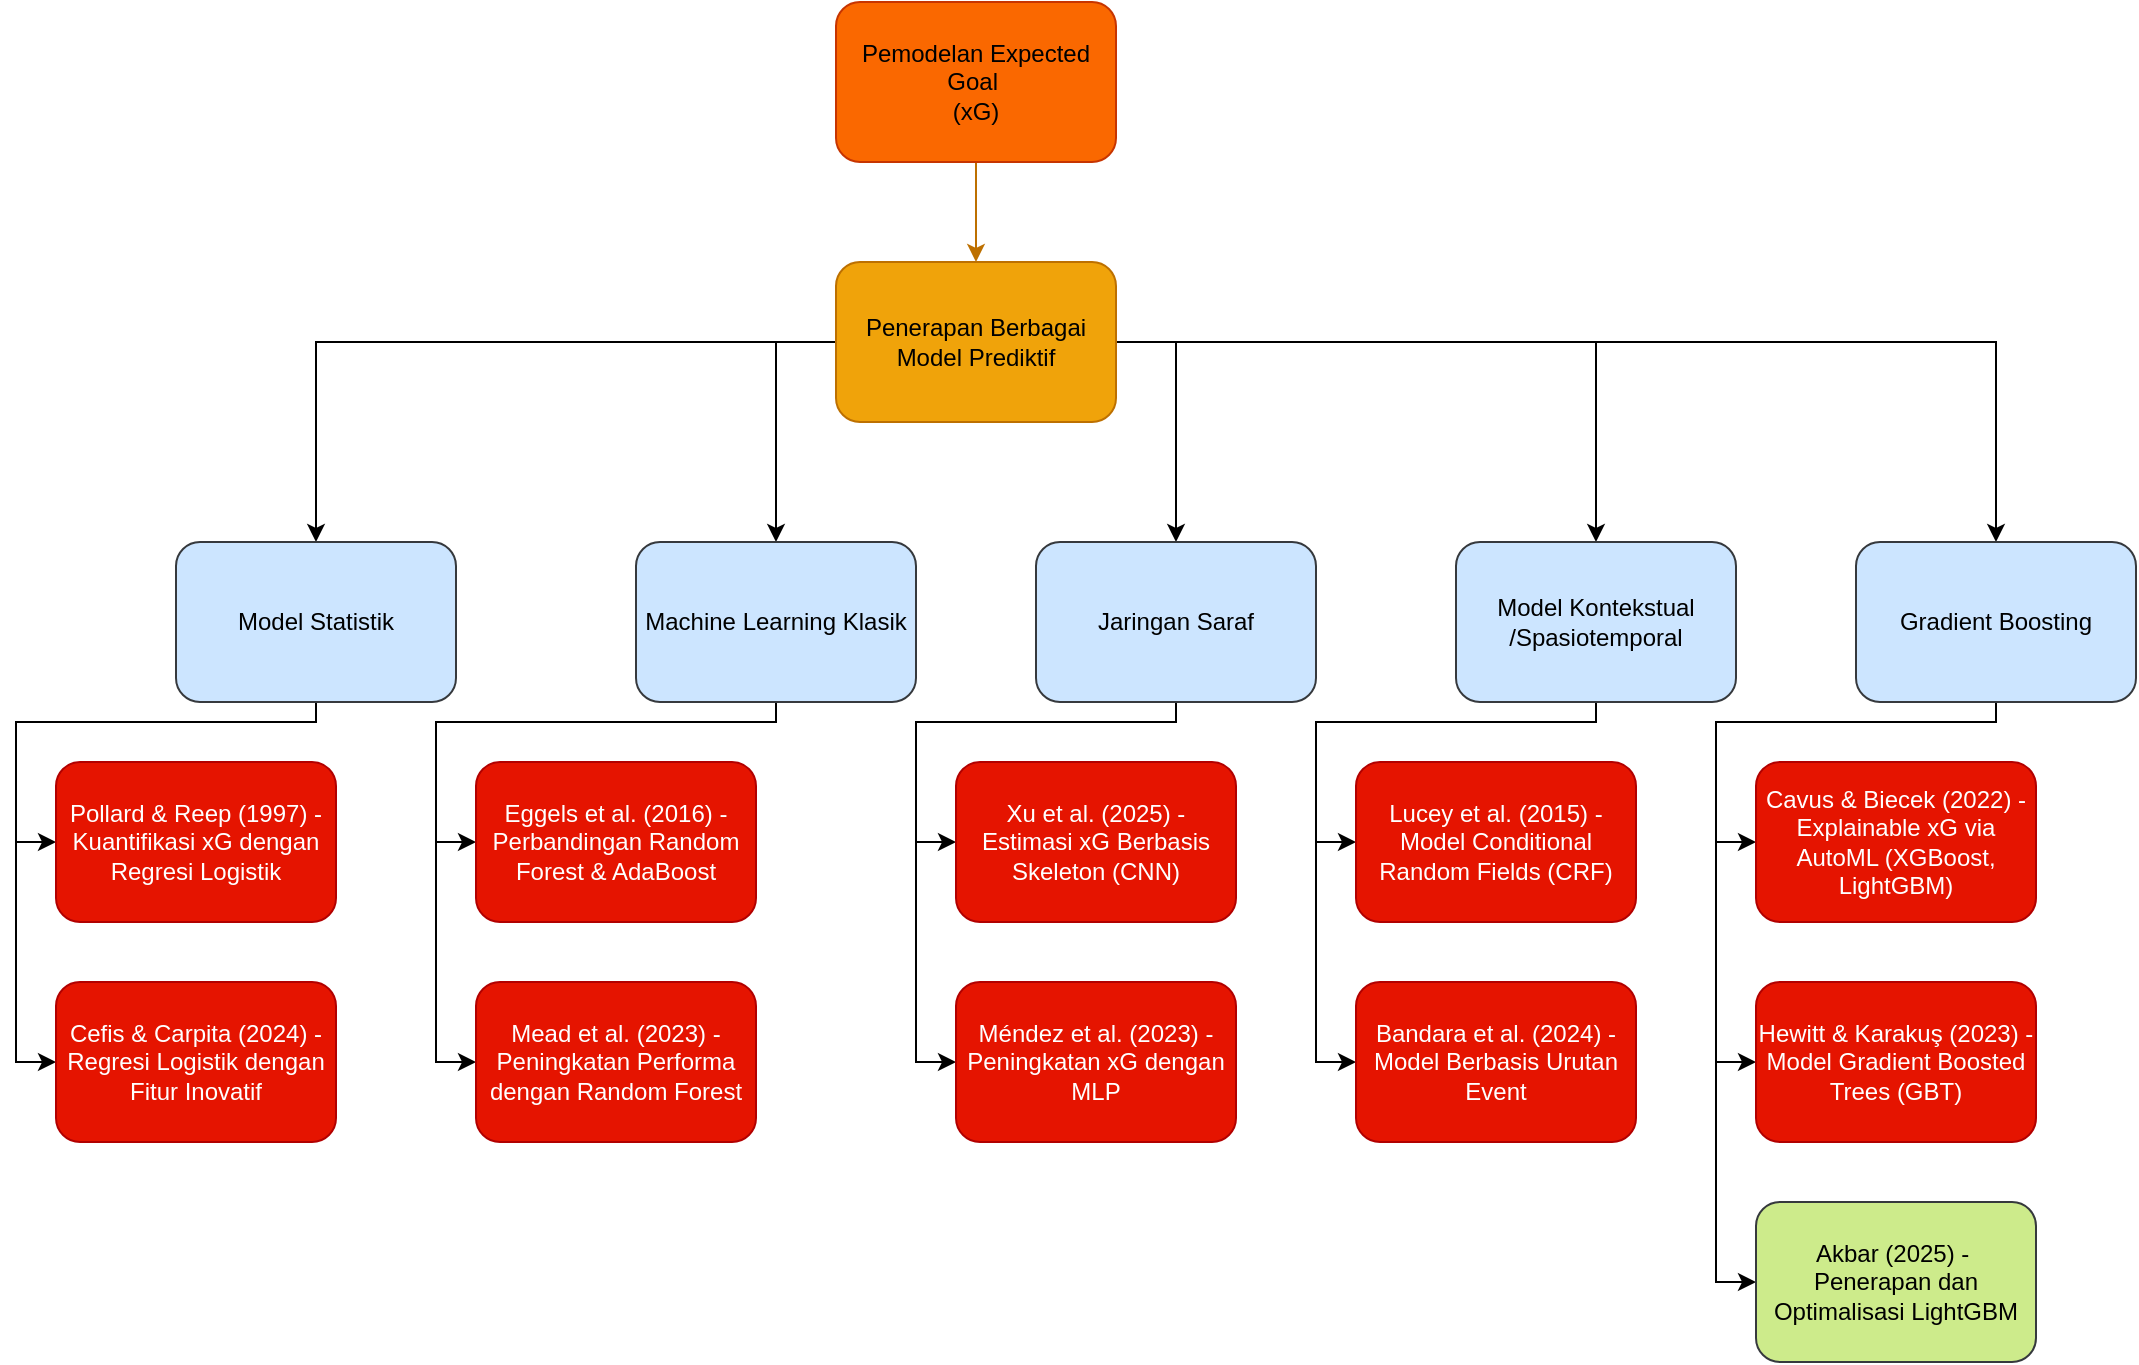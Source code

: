 <mxfile version="28.0.6">
  <diagram name="Page-1" id="w9X7o7_IDsKcnGVZjSVa">
    <mxGraphModel dx="2412" dy="2131" grid="1" gridSize="10" guides="1" tooltips="1" connect="1" arrows="1" fold="1" page="1" pageScale="1" pageWidth="827" pageHeight="1169" math="0" shadow="0">
      <root>
        <mxCell id="0" />
        <mxCell id="1" parent="0" />
        <mxCell id="J1GI_nsvIk5L9H5D9dBR-3" value="" style="edgeStyle=orthogonalEdgeStyle;rounded=0;orthogonalLoop=1;jettySize=auto;html=1;fillColor=#f0a30a;strokeColor=#BD7000;" parent="1" source="J1GI_nsvIk5L9H5D9dBR-1" target="J1GI_nsvIk5L9H5D9dBR-2" edge="1">
          <mxGeometry relative="1" as="geometry" />
        </mxCell>
        <mxCell id="J1GI_nsvIk5L9H5D9dBR-1" value="&lt;div&gt;&lt;font style=&quot;color: rgb(0, 0, 0);&quot;&gt;Pemodelan Expected Goal&amp;nbsp;&lt;/font&gt;&lt;/div&gt;&lt;div&gt;&lt;span style=&quot;background-color: transparent;&quot;&gt;&lt;font style=&quot;color: rgb(0, 0, 0);&quot;&gt;(xG)&lt;/font&gt;&lt;/span&gt;&lt;/div&gt;" style="rounded=1;whiteSpace=wrap;html=1;fillColor=#fa6800;fontColor=#000000;strokeColor=#C73500;" parent="1" vertex="1">
          <mxGeometry x="390" y="-10" width="140" height="80" as="geometry" />
        </mxCell>
        <mxCell id="J1GI_nsvIk5L9H5D9dBR-38" style="edgeStyle=orthogonalEdgeStyle;shape=connector;rounded=0;orthogonalLoop=1;jettySize=auto;html=1;entryX=0.5;entryY=0;entryDx=0;entryDy=0;strokeColor=default;align=center;verticalAlign=middle;fontFamily=Helvetica;fontSize=11;fontColor=default;labelBackgroundColor=default;endArrow=classic;" parent="1" source="J1GI_nsvIk5L9H5D9dBR-2" target="J1GI_nsvIk5L9H5D9dBR-4" edge="1">
          <mxGeometry relative="1" as="geometry" />
        </mxCell>
        <mxCell id="J1GI_nsvIk5L9H5D9dBR-39" style="edgeStyle=orthogonalEdgeStyle;shape=connector;rounded=0;orthogonalLoop=1;jettySize=auto;html=1;entryX=0.5;entryY=0;entryDx=0;entryDy=0;strokeColor=default;align=center;verticalAlign=middle;fontFamily=Helvetica;fontSize=11;fontColor=default;labelBackgroundColor=default;endArrow=classic;" parent="1" source="J1GI_nsvIk5L9H5D9dBR-2" target="J1GI_nsvIk5L9H5D9dBR-6" edge="1">
          <mxGeometry relative="1" as="geometry">
            <Array as="points">
              <mxPoint x="360" y="160" />
            </Array>
          </mxGeometry>
        </mxCell>
        <mxCell id="J1GI_nsvIk5L9H5D9dBR-40" style="edgeStyle=orthogonalEdgeStyle;shape=connector;rounded=0;orthogonalLoop=1;jettySize=auto;html=1;entryX=0.5;entryY=0;entryDx=0;entryDy=0;strokeColor=default;align=center;verticalAlign=middle;fontFamily=Helvetica;fontSize=11;fontColor=default;labelBackgroundColor=default;endArrow=classic;" parent="1" source="J1GI_nsvIk5L9H5D9dBR-2" target="J1GI_nsvIk5L9H5D9dBR-8" edge="1">
          <mxGeometry relative="1" as="geometry">
            <Array as="points">
              <mxPoint x="560" y="160" />
            </Array>
          </mxGeometry>
        </mxCell>
        <mxCell id="J1GI_nsvIk5L9H5D9dBR-41" style="edgeStyle=orthogonalEdgeStyle;shape=connector;rounded=0;orthogonalLoop=1;jettySize=auto;html=1;entryX=0.5;entryY=0;entryDx=0;entryDy=0;strokeColor=default;align=center;verticalAlign=middle;fontFamily=Helvetica;fontSize=11;fontColor=default;labelBackgroundColor=default;endArrow=classic;" parent="1" source="J1GI_nsvIk5L9H5D9dBR-2" target="J1GI_nsvIk5L9H5D9dBR-9" edge="1">
          <mxGeometry relative="1" as="geometry" />
        </mxCell>
        <mxCell id="J1GI_nsvIk5L9H5D9dBR-42" style="edgeStyle=orthogonalEdgeStyle;shape=connector;rounded=0;orthogonalLoop=1;jettySize=auto;html=1;entryX=0.5;entryY=0;entryDx=0;entryDy=0;strokeColor=default;align=center;verticalAlign=middle;fontFamily=Helvetica;fontSize=11;fontColor=default;labelBackgroundColor=default;endArrow=classic;" parent="1" source="J1GI_nsvIk5L9H5D9dBR-2" target="J1GI_nsvIk5L9H5D9dBR-10" edge="1">
          <mxGeometry relative="1" as="geometry" />
        </mxCell>
        <mxCell id="J1GI_nsvIk5L9H5D9dBR-2" value="Penerapan Berbagai Model Prediktif" style="rounded=1;whiteSpace=wrap;html=1;fillColor=#f0a30a;fontColor=#000000;strokeColor=#BD7000;" parent="1" vertex="1">
          <mxGeometry x="390" y="120" width="140" height="80" as="geometry" />
        </mxCell>
        <mxCell id="J1GI_nsvIk5L9H5D9dBR-43" style="edgeStyle=orthogonalEdgeStyle;shape=connector;rounded=0;orthogonalLoop=1;jettySize=auto;html=1;strokeColor=default;align=center;verticalAlign=middle;fontFamily=Helvetica;fontSize=11;fontColor=default;labelBackgroundColor=default;endArrow=classic;" parent="1" source="J1GI_nsvIk5L9H5D9dBR-4" target="J1GI_nsvIk5L9H5D9dBR-14" edge="1">
          <mxGeometry relative="1" as="geometry">
            <Array as="points">
              <mxPoint x="130" y="350" />
              <mxPoint x="-20" y="350" />
              <mxPoint x="-20" y="410" />
            </Array>
          </mxGeometry>
        </mxCell>
        <mxCell id="J1GI_nsvIk5L9H5D9dBR-44" style="edgeStyle=orthogonalEdgeStyle;shape=connector;rounded=0;orthogonalLoop=1;jettySize=auto;html=1;entryX=0;entryY=0.5;entryDx=0;entryDy=0;strokeColor=default;align=center;verticalAlign=middle;fontFamily=Helvetica;fontSize=11;fontColor=default;labelBackgroundColor=default;endArrow=classic;" parent="1" source="J1GI_nsvIk5L9H5D9dBR-4" target="J1GI_nsvIk5L9H5D9dBR-16" edge="1">
          <mxGeometry relative="1" as="geometry">
            <Array as="points">
              <mxPoint x="130" y="350" />
              <mxPoint x="-20" y="350" />
              <mxPoint x="-20" y="520" />
            </Array>
          </mxGeometry>
        </mxCell>
        <mxCell id="J1GI_nsvIk5L9H5D9dBR-4" value="&lt;font style=&quot;color: rgb(0, 0, 0);&quot;&gt;Model Statistik&lt;/font&gt;" style="rounded=1;whiteSpace=wrap;html=1;fillColor=#cce5ff;strokeColor=#36393d;" parent="1" vertex="1">
          <mxGeometry x="60" y="260" width="140" height="80" as="geometry" />
        </mxCell>
        <mxCell id="J1GI_nsvIk5L9H5D9dBR-45" style="edgeStyle=orthogonalEdgeStyle;shape=connector;rounded=0;orthogonalLoop=1;jettySize=auto;html=1;entryX=0;entryY=0.5;entryDx=0;entryDy=0;strokeColor=default;align=center;verticalAlign=middle;fontFamily=Helvetica;fontSize=11;fontColor=default;labelBackgroundColor=default;endArrow=classic;" parent="1" source="J1GI_nsvIk5L9H5D9dBR-6" target="J1GI_nsvIk5L9H5D9dBR-18" edge="1">
          <mxGeometry relative="1" as="geometry">
            <Array as="points">
              <mxPoint x="360" y="350" />
              <mxPoint x="190" y="350" />
              <mxPoint x="190" y="410" />
            </Array>
          </mxGeometry>
        </mxCell>
        <mxCell id="J1GI_nsvIk5L9H5D9dBR-46" style="edgeStyle=orthogonalEdgeStyle;shape=connector;rounded=0;orthogonalLoop=1;jettySize=auto;html=1;entryX=0;entryY=0.5;entryDx=0;entryDy=0;strokeColor=default;align=center;verticalAlign=middle;fontFamily=Helvetica;fontSize=11;fontColor=default;labelBackgroundColor=default;endArrow=classic;" parent="1" source="J1GI_nsvIk5L9H5D9dBR-6" target="J1GI_nsvIk5L9H5D9dBR-20" edge="1">
          <mxGeometry relative="1" as="geometry">
            <Array as="points">
              <mxPoint x="360" y="350" />
              <mxPoint x="190" y="350" />
              <mxPoint x="190" y="520" />
            </Array>
          </mxGeometry>
        </mxCell>
        <mxCell id="J1GI_nsvIk5L9H5D9dBR-6" value="&lt;font style=&quot;color: rgb(0, 0, 0);&quot;&gt;Machine Learning Klasik&lt;/font&gt;" style="rounded=1;whiteSpace=wrap;html=1;fillColor=#cce5ff;strokeColor=#36393d;" parent="1" vertex="1">
          <mxGeometry x="290" y="260" width="140" height="80" as="geometry" />
        </mxCell>
        <mxCell id="J1GI_nsvIk5L9H5D9dBR-47" style="edgeStyle=orthogonalEdgeStyle;shape=connector;rounded=0;orthogonalLoop=1;jettySize=auto;html=1;entryX=0;entryY=0.5;entryDx=0;entryDy=0;strokeColor=default;align=center;verticalAlign=middle;fontFamily=Helvetica;fontSize=11;fontColor=default;labelBackgroundColor=default;endArrow=classic;" parent="1" source="J1GI_nsvIk5L9H5D9dBR-8" edge="1">
          <mxGeometry relative="1" as="geometry">
            <Array as="points">
              <mxPoint x="560" y="350" />
              <mxPoint x="430" y="350" />
              <mxPoint x="430" y="410" />
            </Array>
            <mxPoint x="450" y="410" as="targetPoint" />
          </mxGeometry>
        </mxCell>
        <mxCell id="J1GI_nsvIk5L9H5D9dBR-48" style="edgeStyle=orthogonalEdgeStyle;shape=connector;rounded=0;orthogonalLoop=1;jettySize=auto;html=1;entryX=0;entryY=0.5;entryDx=0;entryDy=0;strokeColor=default;align=center;verticalAlign=middle;fontFamily=Helvetica;fontSize=11;fontColor=default;labelBackgroundColor=default;endArrow=classic;" parent="1" source="J1GI_nsvIk5L9H5D9dBR-8" target="J1GI_nsvIk5L9H5D9dBR-24" edge="1">
          <mxGeometry relative="1" as="geometry">
            <Array as="points">
              <mxPoint x="560" y="350" />
              <mxPoint x="430" y="350" />
              <mxPoint x="430" y="520" />
            </Array>
          </mxGeometry>
        </mxCell>
        <mxCell id="J1GI_nsvIk5L9H5D9dBR-8" value="&lt;font style=&quot;color: rgb(0, 0, 0);&quot;&gt;Jaringan Saraf&lt;/font&gt;" style="rounded=1;whiteSpace=wrap;html=1;fillColor=#cce5ff;strokeColor=#36393d;" parent="1" vertex="1">
          <mxGeometry x="490" y="260" width="140" height="80" as="geometry" />
        </mxCell>
        <mxCell id="J1GI_nsvIk5L9H5D9dBR-51" style="edgeStyle=orthogonalEdgeStyle;shape=connector;rounded=0;orthogonalLoop=1;jettySize=auto;html=1;entryX=0;entryY=0.5;entryDx=0;entryDy=0;strokeColor=default;align=center;verticalAlign=middle;fontFamily=Helvetica;fontSize=11;fontColor=default;labelBackgroundColor=default;endArrow=classic;" parent="1" source="J1GI_nsvIk5L9H5D9dBR-9" target="J1GI_nsvIk5L9H5D9dBR-28" edge="1">
          <mxGeometry relative="1" as="geometry">
            <Array as="points">
              <mxPoint x="770" y="350" />
              <mxPoint x="630" y="350" />
              <mxPoint x="630" y="410" />
            </Array>
          </mxGeometry>
        </mxCell>
        <mxCell id="J1GI_nsvIk5L9H5D9dBR-52" style="edgeStyle=orthogonalEdgeStyle;shape=connector;rounded=0;orthogonalLoop=1;jettySize=auto;html=1;entryX=0;entryY=0.5;entryDx=0;entryDy=0;strokeColor=default;align=center;verticalAlign=middle;fontFamily=Helvetica;fontSize=11;fontColor=default;labelBackgroundColor=default;endArrow=classic;" parent="1" source="J1GI_nsvIk5L9H5D9dBR-9" target="J1GI_nsvIk5L9H5D9dBR-30" edge="1">
          <mxGeometry relative="1" as="geometry">
            <Array as="points">
              <mxPoint x="770" y="350" />
              <mxPoint x="630" y="350" />
              <mxPoint x="630" y="520" />
            </Array>
          </mxGeometry>
        </mxCell>
        <mxCell id="J1GI_nsvIk5L9H5D9dBR-9" value="&lt;font style=&quot;color: rgb(0, 0, 0);&quot;&gt;Model Kontekstual&lt;/font&gt;&lt;div&gt;&lt;font style=&quot;color: rgb(0, 0, 0);&quot;&gt;/Spasiotemporal&lt;/font&gt;&lt;/div&gt;" style="rounded=1;whiteSpace=wrap;html=1;fillColor=#cce5ff;strokeColor=#36393d;" parent="1" vertex="1">
          <mxGeometry x="700" y="260" width="140" height="80" as="geometry" />
        </mxCell>
        <mxCell id="J1GI_nsvIk5L9H5D9dBR-53" style="edgeStyle=orthogonalEdgeStyle;shape=connector;rounded=0;orthogonalLoop=1;jettySize=auto;html=1;entryX=0;entryY=0.5;entryDx=0;entryDy=0;strokeColor=default;align=center;verticalAlign=middle;fontFamily=Helvetica;fontSize=11;fontColor=default;labelBackgroundColor=default;endArrow=classic;" parent="1" source="J1GI_nsvIk5L9H5D9dBR-10" target="J1GI_nsvIk5L9H5D9dBR-35" edge="1">
          <mxGeometry relative="1" as="geometry">
            <Array as="points">
              <mxPoint x="970" y="350" />
              <mxPoint x="830" y="350" />
              <mxPoint x="830" y="410" />
            </Array>
          </mxGeometry>
        </mxCell>
        <mxCell id="J1GI_nsvIk5L9H5D9dBR-54" style="edgeStyle=orthogonalEdgeStyle;shape=connector;rounded=0;orthogonalLoop=1;jettySize=auto;html=1;entryX=0;entryY=0.5;entryDx=0;entryDy=0;strokeColor=default;align=center;verticalAlign=middle;fontFamily=Helvetica;fontSize=11;fontColor=default;labelBackgroundColor=default;endArrow=classic;" parent="1" source="J1GI_nsvIk5L9H5D9dBR-10" target="J1GI_nsvIk5L9H5D9dBR-36" edge="1">
          <mxGeometry relative="1" as="geometry">
            <Array as="points">
              <mxPoint x="970" y="350" />
              <mxPoint x="830" y="350" />
              <mxPoint x="830" y="520" />
            </Array>
          </mxGeometry>
        </mxCell>
        <mxCell id="J1GI_nsvIk5L9H5D9dBR-55" style="edgeStyle=orthogonalEdgeStyle;shape=connector;rounded=0;orthogonalLoop=1;jettySize=auto;html=1;entryX=0;entryY=0.5;entryDx=0;entryDy=0;strokeColor=default;align=center;verticalAlign=middle;fontFamily=Helvetica;fontSize=11;fontColor=default;labelBackgroundColor=default;endArrow=classic;" parent="1" source="J1GI_nsvIk5L9H5D9dBR-10" target="J1GI_nsvIk5L9H5D9dBR-37" edge="1">
          <mxGeometry relative="1" as="geometry">
            <Array as="points">
              <mxPoint x="970" y="350" />
              <mxPoint x="830" y="350" />
              <mxPoint x="830" y="630" />
            </Array>
          </mxGeometry>
        </mxCell>
        <mxCell id="J1GI_nsvIk5L9H5D9dBR-10" value="&lt;font color=&quot;#000000&quot;&gt;Gradient Boosting&lt;/font&gt;" style="rounded=1;whiteSpace=wrap;html=1;fillColor=#cce5ff;strokeColor=#36393d;" parent="1" vertex="1">
          <mxGeometry x="900" y="260" width="140" height="80" as="geometry" />
        </mxCell>
        <mxCell id="J1GI_nsvIk5L9H5D9dBR-14" value="&lt;font style=&quot;color: rgb(255, 255, 255);&quot;&gt;Pollard &amp;amp; Reep (1997) - Kuantifikasi xG dengan Regresi Logistik&lt;/font&gt;" style="rounded=1;whiteSpace=wrap;html=1;fillColor=#e51400;strokeColor=#B20000;fontColor=#ffffff;" parent="1" vertex="1">
          <mxGeometry y="370" width="140" height="80" as="geometry" />
        </mxCell>
        <mxCell id="J1GI_nsvIk5L9H5D9dBR-16" value="&lt;font style=&quot;color: rgb(255, 255, 255);&quot;&gt;Cefis &amp;amp; Carpita (2024) - Regresi Logistik dengan Fitur Inovatif&lt;/font&gt;" style="rounded=1;whiteSpace=wrap;html=1;fillColor=#e51400;strokeColor=#B20000;fontColor=#ffffff;" parent="1" vertex="1">
          <mxGeometry y="480" width="140" height="80" as="geometry" />
        </mxCell>
        <mxCell id="J1GI_nsvIk5L9H5D9dBR-18" value="&lt;font style=&quot;color: rgb(255, 255, 255);&quot;&gt;Eggels et al. (2016) - Perbandingan Random Forest &amp;amp; AdaBoost&lt;/font&gt;" style="rounded=1;whiteSpace=wrap;html=1;fillColor=#e51400;strokeColor=#B20000;fontColor=#ffffff;" parent="1" vertex="1">
          <mxGeometry x="210" y="370" width="140" height="80" as="geometry" />
        </mxCell>
        <mxCell id="J1GI_nsvIk5L9H5D9dBR-20" value="&lt;font style=&quot;color: rgb(255, 255, 255);&quot;&gt;Mead et al. (2023) - Peningkatan Performa dengan Random Forest&lt;/font&gt;" style="rounded=1;whiteSpace=wrap;html=1;fillColor=#e51400;strokeColor=#B20000;fontColor=#ffffff;" parent="1" vertex="1">
          <mxGeometry x="210" y="480" width="140" height="80" as="geometry" />
        </mxCell>
        <mxCell id="J1GI_nsvIk5L9H5D9dBR-26" value="&lt;font style=&quot;color: rgb(255, 255, 255);&quot;&gt;Xu et al. (2025) - Estimasi xG Berbasis Skeleton (CNN)&lt;/font&gt;" style="rounded=1;whiteSpace=wrap;html=1;fillColor=#e51400;strokeColor=#B20000;fontColor=#ffffff;" parent="1" vertex="1">
          <mxGeometry x="450" y="370" width="140" height="80" as="geometry" />
        </mxCell>
        <mxCell id="J1GI_nsvIk5L9H5D9dBR-28" value="&lt;font style=&quot;color: rgb(255, 255, 255);&quot;&gt;Lucey et al. (2015) - Model Conditional Random Fields (CRF)&lt;/font&gt;" style="rounded=1;whiteSpace=wrap;html=1;fillColor=#e51400;strokeColor=#B20000;fontColor=#ffffff;" parent="1" vertex="1">
          <mxGeometry x="650" y="370" width="140" height="80" as="geometry" />
        </mxCell>
        <mxCell id="J1GI_nsvIk5L9H5D9dBR-30" value="&lt;font style=&quot;color: rgb(255, 255, 255);&quot;&gt;Bandara et al. (2024) - Model Berbasis Urutan Event&lt;/font&gt;" style="rounded=1;whiteSpace=wrap;html=1;fillColor=#e51400;strokeColor=#B20000;fontColor=#ffffff;" parent="1" vertex="1">
          <mxGeometry x="650" y="480" width="140" height="80" as="geometry" />
        </mxCell>
        <mxCell id="J1GI_nsvIk5L9H5D9dBR-24" value="&lt;font style=&quot;color: rgb(255, 255, 255);&quot;&gt;Méndez et al. (2023) - Peningkatan xG dengan MLP&lt;/font&gt;" style="rounded=1;whiteSpace=wrap;html=1;fillColor=#e51400;strokeColor=#B20000;fontColor=#ffffff;" parent="1" vertex="1">
          <mxGeometry x="450" y="480" width="140" height="80" as="geometry" />
        </mxCell>
        <mxCell id="J1GI_nsvIk5L9H5D9dBR-35" value="&lt;font style=&quot;color: rgb(255, 255, 255);&quot;&gt;Cavus &amp;amp; Biecek (2022) - Explainable xG via AutoML (XGBoost, LightGBM)&lt;/font&gt;" style="rounded=1;whiteSpace=wrap;html=1;fillColor=#e51400;strokeColor=#B20000;fontColor=#ffffff;" parent="1" vertex="1">
          <mxGeometry x="850" y="370" width="140" height="80" as="geometry" />
        </mxCell>
        <mxCell id="J1GI_nsvIk5L9H5D9dBR-36" value="&lt;font style=&quot;color: rgb(255, 255, 255);&quot;&gt;Hewitt &amp;amp; Karakuş (2023) - Model Gradient Boosted Trees (GBT)&lt;/font&gt;" style="rounded=1;whiteSpace=wrap;html=1;fillColor=#e51400;strokeColor=#B20000;fontColor=#ffffff;" parent="1" vertex="1">
          <mxGeometry x="850" y="480" width="140" height="80" as="geometry" />
        </mxCell>
        <mxCell id="J1GI_nsvIk5L9H5D9dBR-37" value="&lt;font style=&quot;color: rgb(0, 0, 0);&quot;&gt;Akbar (2025) -&amp;nbsp; Penerapan dan Optimalisasi LightGBM&lt;/font&gt;" style="rounded=1;whiteSpace=wrap;html=1;fillColor=#cdeb8b;strokeColor=#36393d;" parent="1" vertex="1">
          <mxGeometry x="850" y="590" width="140" height="80" as="geometry" />
        </mxCell>
      </root>
    </mxGraphModel>
  </diagram>
</mxfile>

